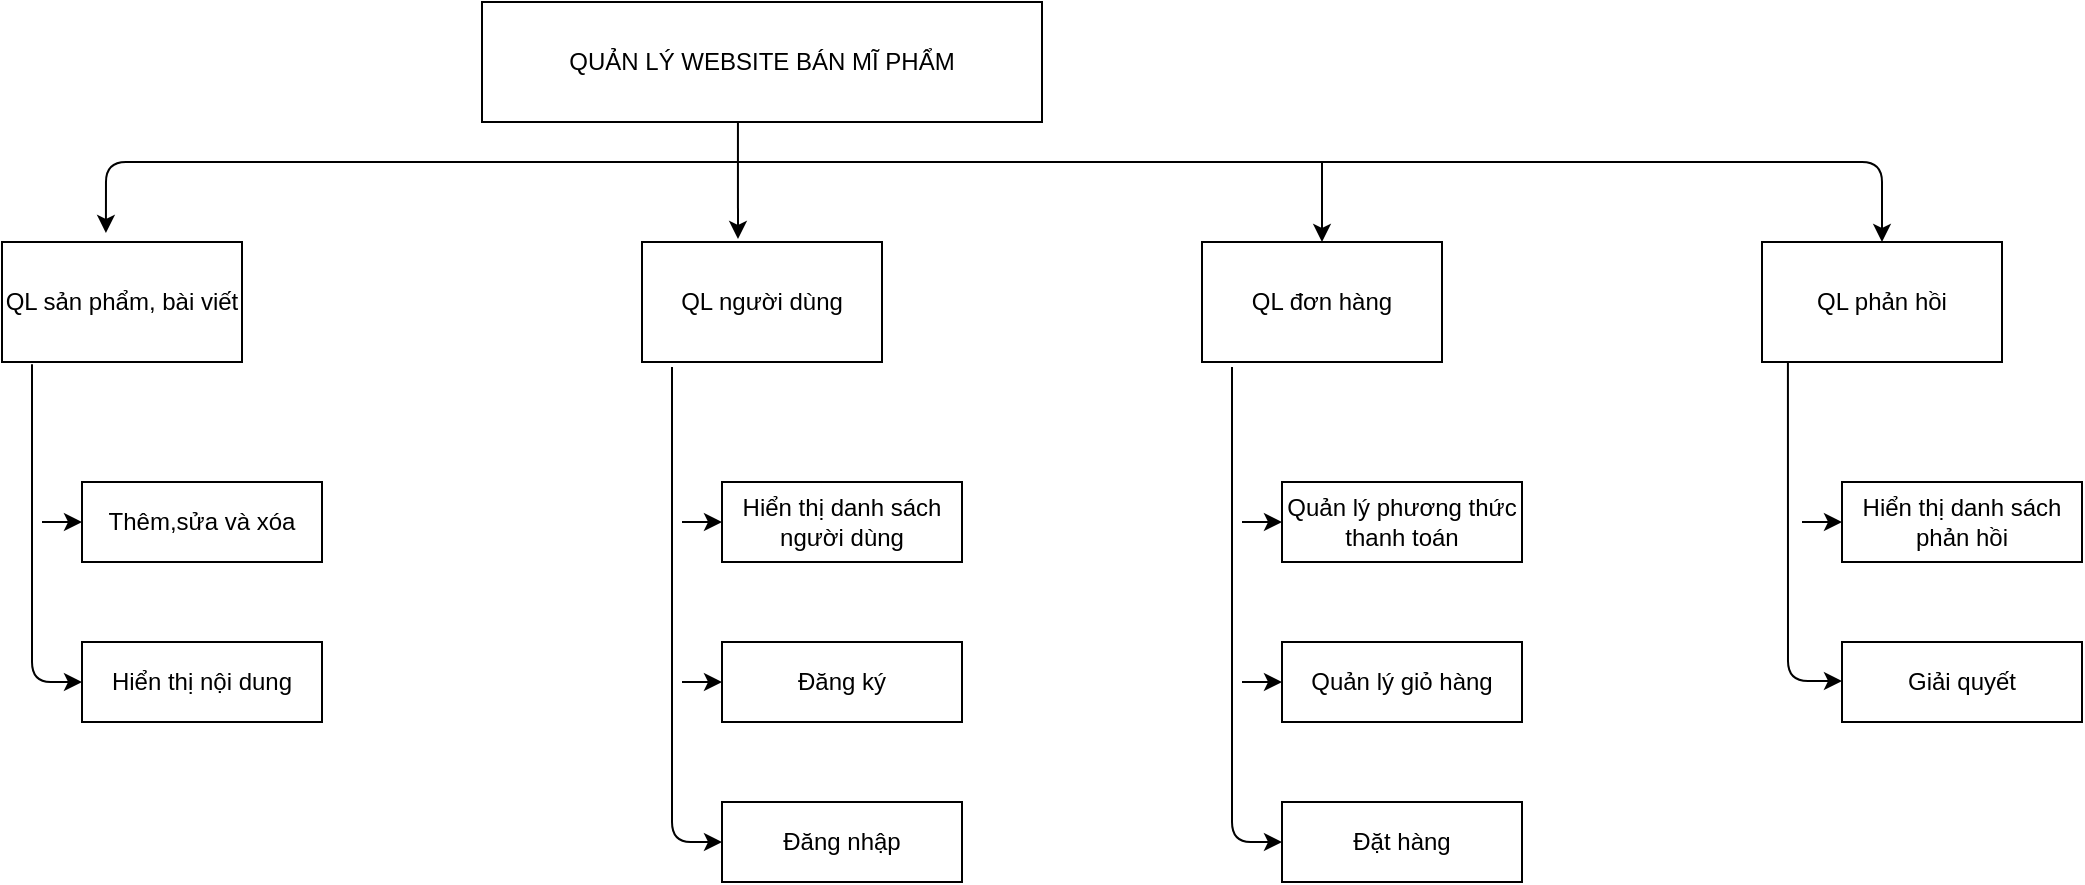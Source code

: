 <mxfile version="12.1.3" pages="1"><diagram id="K6QF6o5Q4oWueG8r8ZfI" name="Page-1"><mxGraphModel dx="1088" dy="291" grid="1" gridSize="10" guides="1" tooltips="1" connect="1" arrows="1" fold="1" page="1" pageScale="1" pageWidth="850" pageHeight="1100" math="0" shadow="0"><root><mxCell id="0"/><mxCell id="1" parent="0"/><mxCell id="nESXiAWWdmEHZAq9wFKF-1" value="QUẢN LÝ WEBSITE BÁN MĨ PHẨM" style="rounded=0;whiteSpace=wrap;html=1;" vertex="1" parent="1"><mxGeometry x="240" width="280" height="60" as="geometry"/></mxCell><mxCell id="nESXiAWWdmEHZAq9wFKF-2" value="QL sản phẩm, bài viết" style="rounded=0;whiteSpace=wrap;html=1;" vertex="1" parent="1"><mxGeometry y="120" width="120" height="60" as="geometry"/></mxCell><mxCell id="nESXiAWWdmEHZAq9wFKF-3" value="QL người dùng" style="rounded=0;whiteSpace=wrap;html=1;" vertex="1" parent="1"><mxGeometry x="320" y="120" width="120" height="60" as="geometry"/></mxCell><mxCell id="nESXiAWWdmEHZAq9wFKF-4" value="QL đơn hàng" style="rounded=0;whiteSpace=wrap;html=1;" vertex="1" parent="1"><mxGeometry x="600" y="120" width="120" height="60" as="geometry"/></mxCell><mxCell id="nESXiAWWdmEHZAq9wFKF-5" value="Thêm,sửa và xóa" style="rounded=0;whiteSpace=wrap;html=1;" vertex="1" parent="1"><mxGeometry x="40" y="240" width="120" height="40" as="geometry"/></mxCell><mxCell id="nESXiAWWdmEHZAq9wFKF-6" value="Hiển thị nội dung" style="rounded=0;whiteSpace=wrap;html=1;" vertex="1" parent="1"><mxGeometry x="40" y="320" width="120" height="40" as="geometry"/></mxCell><mxCell id="nESXiAWWdmEHZAq9wFKF-7" value="" style="endArrow=classic;html=1;exitX=0.125;exitY=1.019;exitDx=0;exitDy=0;exitPerimeter=0;entryX=0;entryY=0.5;entryDx=0;entryDy=0;" edge="1" parent="1" source="nESXiAWWdmEHZAq9wFKF-2" target="nESXiAWWdmEHZAq9wFKF-6"><mxGeometry width="50" height="50" relative="1" as="geometry"><mxPoint x="70" y="60" as="sourcePoint"/><mxPoint x="120" y="10" as="targetPoint"/><Array as="points"><mxPoint x="15" y="340"/></Array></mxGeometry></mxCell><mxCell id="nESXiAWWdmEHZAq9wFKF-8" value="" style="endArrow=classic;html=1;" edge="1" parent="1"><mxGeometry width="50" height="50" relative="1" as="geometry"><mxPoint x="20" y="260" as="sourcePoint"/><mxPoint x="40" y="260" as="targetPoint"/></mxGeometry></mxCell><mxCell id="nESXiAWWdmEHZAq9wFKF-9" value="Hiển thị danh sách người dùng" style="rounded=0;whiteSpace=wrap;html=1;" vertex="1" parent="1"><mxGeometry x="360" y="240" width="120" height="40" as="geometry"/></mxCell><mxCell id="nESXiAWWdmEHZAq9wFKF-10" value="Đăng ký" style="rounded=0;whiteSpace=wrap;html=1;" vertex="1" parent="1"><mxGeometry x="360" y="320" width="120" height="40" as="geometry"/></mxCell><mxCell id="nESXiAWWdmEHZAq9wFKF-11" value="Đăng nhập" style="rounded=0;whiteSpace=wrap;html=1;" vertex="1" parent="1"><mxGeometry x="360" y="400" width="120" height="40" as="geometry"/></mxCell><mxCell id="nESXiAWWdmEHZAq9wFKF-12" value="Quản lý phương thức thanh toán" style="rounded=0;whiteSpace=wrap;html=1;" vertex="1" parent="1"><mxGeometry x="640" y="240" width="120" height="40" as="geometry"/></mxCell><mxCell id="nESXiAWWdmEHZAq9wFKF-13" value="Quản lý giỏ hàng" style="rounded=0;whiteSpace=wrap;html=1;" vertex="1" parent="1"><mxGeometry x="640" y="320" width="120" height="40" as="geometry"/></mxCell><mxCell id="nESXiAWWdmEHZAq9wFKF-14" value="" style="endArrow=classic;html=1;exitX=0.125;exitY=1.042;exitDx=0;exitDy=0;exitPerimeter=0;" edge="1" parent="1" source="nESXiAWWdmEHZAq9wFKF-3"><mxGeometry width="50" height="50" relative="1" as="geometry"><mxPoint x="640" y="50" as="sourcePoint"/><mxPoint x="360" y="420" as="targetPoint"/><Array as="points"><mxPoint x="335" y="420"/></Array></mxGeometry></mxCell><mxCell id="nESXiAWWdmEHZAq9wFKF-15" value="" style="endArrow=classic;html=1;entryX=0;entryY=0.5;entryDx=0;entryDy=0;" edge="1" parent="1" target="nESXiAWWdmEHZAq9wFKF-9"><mxGeometry width="50" height="50" relative="1" as="geometry"><mxPoint x="340" y="260" as="sourcePoint"/><mxPoint x="380" y="210" as="targetPoint"/></mxGeometry></mxCell><mxCell id="nESXiAWWdmEHZAq9wFKF-16" value="" style="endArrow=classic;html=1;entryX=0;entryY=0.5;entryDx=0;entryDy=0;" edge="1" parent="1" target="nESXiAWWdmEHZAq9wFKF-10"><mxGeometry width="50" height="50" relative="1" as="geometry"><mxPoint x="340" y="340" as="sourcePoint"/><mxPoint x="560" y="100" as="targetPoint"/></mxGeometry></mxCell><mxCell id="nESXiAWWdmEHZAq9wFKF-18" value="" style="endArrow=classic;html=1;entryX=0;entryY=0.5;entryDx=0;entryDy=0;" edge="1" parent="1" target="nESXiAWWdmEHZAq9wFKF-12"><mxGeometry width="50" height="50" relative="1" as="geometry"><mxPoint x="620" y="260" as="sourcePoint"/><mxPoint x="630" y="-20" as="targetPoint"/></mxGeometry></mxCell><mxCell id="nESXiAWWdmEHZAq9wFKF-19" value="" style="endArrow=classic;html=1;exitX=0.457;exitY=1.008;exitDx=0;exitDy=0;exitPerimeter=0;entryX=0.4;entryY=-0.025;entryDx=0;entryDy=0;entryPerimeter=0;" edge="1" parent="1" source="nESXiAWWdmEHZAq9wFKF-1" target="nESXiAWWdmEHZAq9wFKF-3"><mxGeometry width="50" height="50" relative="1" as="geometry"><mxPoint x="590" y="40" as="sourcePoint"/><mxPoint x="640" y="-10" as="targetPoint"/></mxGeometry></mxCell><mxCell id="nESXiAWWdmEHZAq9wFKF-20" value="" style="endArrow=classic;startArrow=classic;html=1;exitX=0.433;exitY=-0.075;exitDx=0;exitDy=0;exitPerimeter=0;" edge="1" parent="1" source="nESXiAWWdmEHZAq9wFKF-2"><mxGeometry width="50" height="50" relative="1" as="geometry"><mxPoint x="640" y="20" as="sourcePoint"/><mxPoint x="940" y="120" as="targetPoint"/><Array as="points"><mxPoint x="52" y="80"/><mxPoint x="360" y="80"/><mxPoint x="940" y="80"/></Array></mxGeometry></mxCell><mxCell id="nESXiAWWdmEHZAq9wFKF-21" value="QL phản hồi" style="rounded=0;whiteSpace=wrap;html=1;" vertex="1" parent="1"><mxGeometry x="880" y="120" width="120" height="60" as="geometry"/></mxCell><mxCell id="nESXiAWWdmEHZAq9wFKF-22" value="Hiển thị danh sách phản hồi" style="rounded=0;whiteSpace=wrap;html=1;" vertex="1" parent="1"><mxGeometry x="920" y="240" width="120" height="40" as="geometry"/></mxCell><mxCell id="nESXiAWWdmEHZAq9wFKF-23" value="Giải quyết" style="rounded=0;whiteSpace=wrap;html=1;" vertex="1" parent="1"><mxGeometry x="920" y="320" width="120" height="40" as="geometry"/></mxCell><mxCell id="nESXiAWWdmEHZAq9wFKF-24" value="" style="endArrow=classic;html=1;entryX=0;entryY=0.5;entryDx=0;entryDy=0;" edge="1" parent="1" target="nESXiAWWdmEHZAq9wFKF-22"><mxGeometry width="50" height="50" relative="1" as="geometry"><mxPoint x="900" y="260" as="sourcePoint"/><mxPoint x="910" y="-20" as="targetPoint"/></mxGeometry></mxCell><mxCell id="nESXiAWWdmEHZAq9wFKF-25" value="" style="endArrow=classic;html=1;exitX=0.108;exitY=1.008;exitDx=0;exitDy=0;exitPerimeter=0;entryX=0;entryY=0.5;entryDx=0;entryDy=0;" edge="1" parent="1"><mxGeometry width="50" height="50" relative="1" as="geometry"><mxPoint x="892.96" y="179.98" as="sourcePoint"/><mxPoint x="920" y="339.5" as="targetPoint"/><Array as="points"><mxPoint x="893" y="339.5"/></Array></mxGeometry></mxCell><mxCell id="nESXiAWWdmEHZAq9wFKF-26" value="" style="endArrow=classic;html=1;" edge="1" parent="1" target="nESXiAWWdmEHZAq9wFKF-4"><mxGeometry width="50" height="50" relative="1" as="geometry"><mxPoint x="660" y="80" as="sourcePoint"/><mxPoint x="810" y="120" as="targetPoint"/></mxGeometry></mxCell><mxCell id="nESXiAWWdmEHZAq9wFKF-27" value="Đặt hàng" style="rounded=0;whiteSpace=wrap;html=1;" vertex="1" parent="1"><mxGeometry x="640" y="400" width="120" height="40" as="geometry"/></mxCell><mxCell id="nESXiAWWdmEHZAq9wFKF-28" value="" style="endArrow=classic;html=1;exitX=0.125;exitY=1.042;exitDx=0;exitDy=0;exitPerimeter=0;" edge="1" parent="1"><mxGeometry width="50" height="50" relative="1" as="geometry"><mxPoint x="615" y="182.52" as="sourcePoint"/><mxPoint x="640" y="420" as="targetPoint"/><Array as="points"><mxPoint x="615" y="420"/></Array></mxGeometry></mxCell><mxCell id="nESXiAWWdmEHZAq9wFKF-29" value="" style="endArrow=classic;html=1;entryX=0;entryY=0.5;entryDx=0;entryDy=0;" edge="1" parent="1"><mxGeometry width="50" height="50" relative="1" as="geometry"><mxPoint x="620" y="340" as="sourcePoint"/><mxPoint x="640" y="340" as="targetPoint"/></mxGeometry></mxCell></root></mxGraphModel></diagram></mxfile>